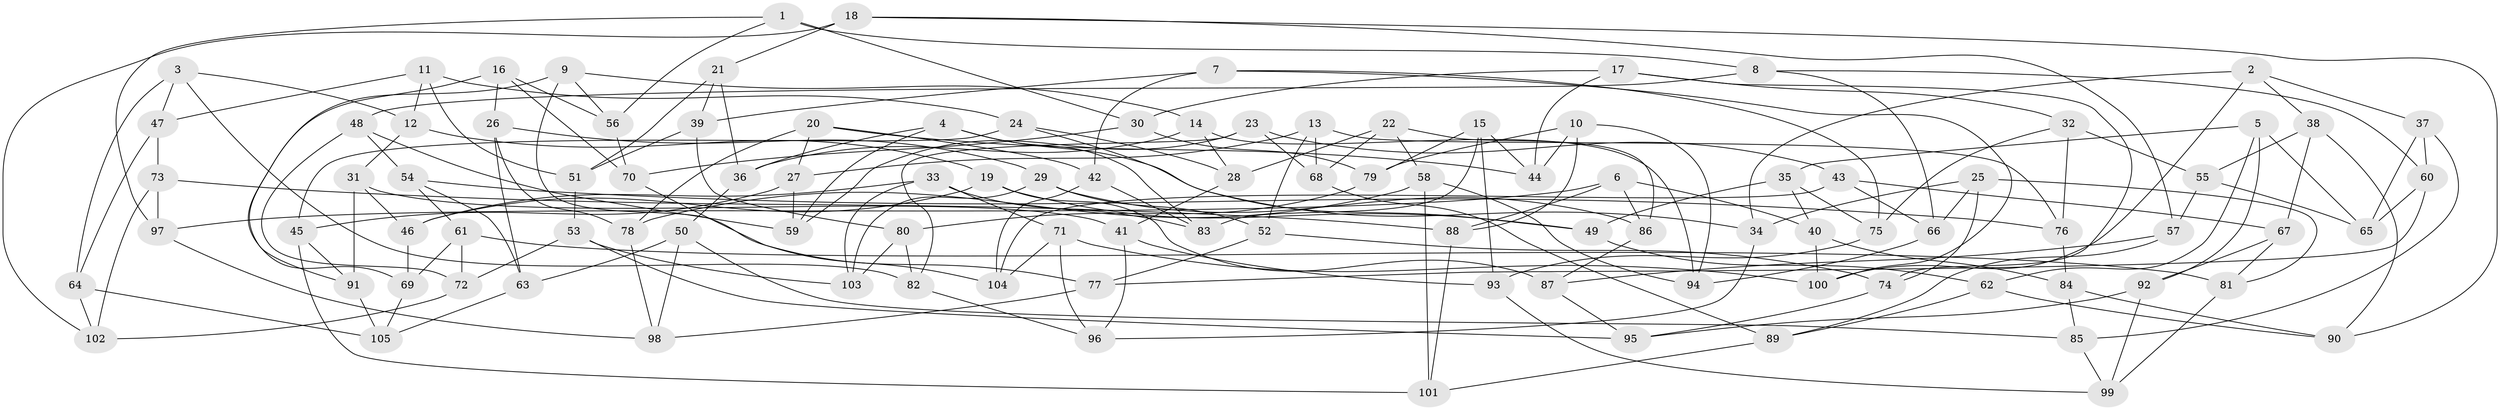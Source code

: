 // coarse degree distribution, {4: 0.527027027027027, 3: 0.05405405405405406, 6: 0.3108108108108108, 5: 0.10810810810810811}
// Generated by graph-tools (version 1.1) at 2025/38/03/04/25 23:38:06]
// undirected, 105 vertices, 210 edges
graph export_dot {
  node [color=gray90,style=filled];
  1;
  2;
  3;
  4;
  5;
  6;
  7;
  8;
  9;
  10;
  11;
  12;
  13;
  14;
  15;
  16;
  17;
  18;
  19;
  20;
  21;
  22;
  23;
  24;
  25;
  26;
  27;
  28;
  29;
  30;
  31;
  32;
  33;
  34;
  35;
  36;
  37;
  38;
  39;
  40;
  41;
  42;
  43;
  44;
  45;
  46;
  47;
  48;
  49;
  50;
  51;
  52;
  53;
  54;
  55;
  56;
  57;
  58;
  59;
  60;
  61;
  62;
  63;
  64;
  65;
  66;
  67;
  68;
  69;
  70;
  71;
  72;
  73;
  74;
  75;
  76;
  77;
  78;
  79;
  80;
  81;
  82;
  83;
  84;
  85;
  86;
  87;
  88;
  89;
  90;
  91;
  92;
  93;
  94;
  95;
  96;
  97;
  98;
  99;
  100;
  101;
  102;
  103;
  104;
  105;
  1 -- 56;
  1 -- 97;
  1 -- 8;
  1 -- 30;
  2 -- 38;
  2 -- 100;
  2 -- 34;
  2 -- 37;
  3 -- 12;
  3 -- 82;
  3 -- 64;
  3 -- 47;
  4 -- 59;
  4 -- 83;
  4 -- 36;
  4 -- 34;
  5 -- 62;
  5 -- 65;
  5 -- 35;
  5 -- 92;
  6 -- 86;
  6 -- 40;
  6 -- 97;
  6 -- 88;
  7 -- 100;
  7 -- 39;
  7 -- 42;
  7 -- 75;
  8 -- 60;
  8 -- 66;
  8 -- 48;
  9 -- 91;
  9 -- 14;
  9 -- 77;
  9 -- 56;
  10 -- 79;
  10 -- 44;
  10 -- 88;
  10 -- 94;
  11 -- 12;
  11 -- 51;
  11 -- 24;
  11 -- 47;
  12 -- 19;
  12 -- 31;
  13 -- 76;
  13 -- 52;
  13 -- 68;
  13 -- 27;
  14 -- 28;
  14 -- 94;
  14 -- 36;
  15 -- 93;
  15 -- 79;
  15 -- 44;
  15 -- 83;
  16 -- 70;
  16 -- 69;
  16 -- 56;
  16 -- 26;
  17 -- 74;
  17 -- 32;
  17 -- 44;
  17 -- 30;
  18 -- 90;
  18 -- 21;
  18 -- 102;
  18 -- 57;
  19 -- 49;
  19 -- 46;
  19 -- 87;
  20 -- 42;
  20 -- 44;
  20 -- 27;
  20 -- 78;
  21 -- 39;
  21 -- 51;
  21 -- 36;
  22 -- 58;
  22 -- 28;
  22 -- 68;
  22 -- 86;
  23 -- 68;
  23 -- 59;
  23 -- 82;
  23 -- 43;
  24 -- 49;
  24 -- 28;
  24 -- 45;
  25 -- 81;
  25 -- 66;
  25 -- 34;
  25 -- 74;
  26 -- 78;
  26 -- 29;
  26 -- 63;
  27 -- 45;
  27 -- 59;
  28 -- 41;
  29 -- 103;
  29 -- 86;
  29 -- 52;
  30 -- 70;
  30 -- 79;
  31 -- 46;
  31 -- 41;
  31 -- 91;
  32 -- 55;
  32 -- 76;
  32 -- 75;
  33 -- 103;
  33 -- 83;
  33 -- 46;
  33 -- 71;
  34 -- 96;
  35 -- 49;
  35 -- 75;
  35 -- 40;
  36 -- 50;
  37 -- 85;
  37 -- 60;
  37 -- 65;
  38 -- 55;
  38 -- 67;
  38 -- 90;
  39 -- 51;
  39 -- 80;
  40 -- 84;
  40 -- 100;
  41 -- 96;
  41 -- 93;
  42 -- 104;
  42 -- 83;
  43 -- 104;
  43 -- 66;
  43 -- 67;
  45 -- 101;
  45 -- 91;
  46 -- 69;
  47 -- 64;
  47 -- 73;
  48 -- 59;
  48 -- 54;
  48 -- 72;
  49 -- 62;
  50 -- 98;
  50 -- 63;
  50 -- 85;
  51 -- 53;
  52 -- 74;
  52 -- 77;
  53 -- 95;
  53 -- 103;
  53 -- 72;
  54 -- 76;
  54 -- 61;
  54 -- 63;
  55 -- 65;
  55 -- 57;
  56 -- 70;
  57 -- 87;
  57 -- 89;
  58 -- 78;
  58 -- 101;
  58 -- 94;
  60 -- 77;
  60 -- 65;
  61 -- 81;
  61 -- 72;
  61 -- 69;
  62 -- 90;
  62 -- 89;
  63 -- 105;
  64 -- 102;
  64 -- 105;
  66 -- 94;
  67 -- 92;
  67 -- 81;
  68 -- 89;
  69 -- 105;
  70 -- 104;
  71 -- 100;
  71 -- 96;
  71 -- 104;
  72 -- 102;
  73 -- 97;
  73 -- 102;
  73 -- 88;
  74 -- 95;
  75 -- 93;
  76 -- 84;
  77 -- 98;
  78 -- 98;
  79 -- 80;
  80 -- 103;
  80 -- 82;
  81 -- 99;
  82 -- 96;
  84 -- 85;
  84 -- 90;
  85 -- 99;
  86 -- 87;
  87 -- 95;
  88 -- 101;
  89 -- 101;
  91 -- 105;
  92 -- 99;
  92 -- 95;
  93 -- 99;
  97 -- 98;
}
